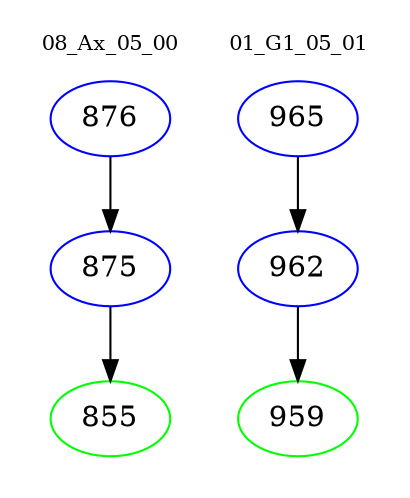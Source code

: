 digraph{
subgraph cluster_0 {
color = white
label = "08_Ax_05_00";
fontsize=10;
T0_876 [label="876", color="blue"]
T0_876 -> T0_875 [color="black"]
T0_875 [label="875", color="blue"]
T0_875 -> T0_855 [color="black"]
T0_855 [label="855", color="green"]
}
subgraph cluster_1 {
color = white
label = "01_G1_05_01";
fontsize=10;
T1_965 [label="965", color="blue"]
T1_965 -> T1_962 [color="black"]
T1_962 [label="962", color="blue"]
T1_962 -> T1_959 [color="black"]
T1_959 [label="959", color="green"]
}
}
